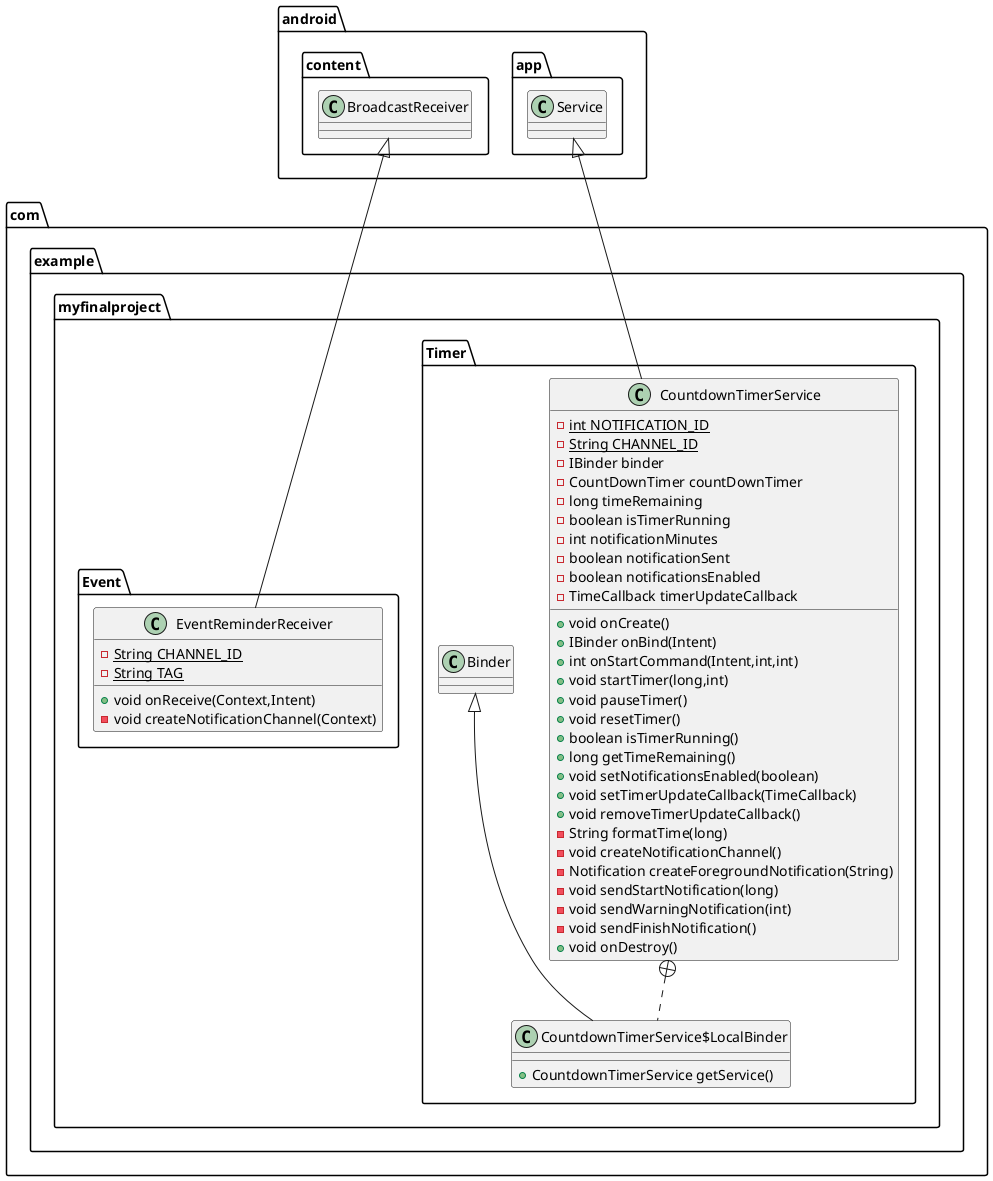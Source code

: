 @startuml
class com.example.myfinalproject.Timer.CountdownTimerService {
- {static} int NOTIFICATION_ID
- {static} String CHANNEL_ID
- IBinder binder
- CountDownTimer countDownTimer
- long timeRemaining
- boolean isTimerRunning
- int notificationMinutes
- boolean notificationSent
- boolean notificationsEnabled
- TimeCallback timerUpdateCallback
+ void onCreate()
+ IBinder onBind(Intent)
+ int onStartCommand(Intent,int,int)
+ void startTimer(long,int)
+ void pauseTimer()
+ void resetTimer()
+ boolean isTimerRunning()
+ long getTimeRemaining()
+ void setNotificationsEnabled(boolean)
+ void setTimerUpdateCallback(TimeCallback)
+ void removeTimerUpdateCallback()
- String formatTime(long)
- void createNotificationChannel()
- Notification createForegroundNotification(String)
- void sendStartNotification(long)
- void sendWarningNotification(int)
- void sendFinishNotification()
+ void onDestroy()
}


class com.example.myfinalproject.Timer.CountdownTimerService$LocalBinder {
+ CountdownTimerService getService()
}

class com.example.myfinalproject.Event.EventReminderReceiver {
- {static} String CHANNEL_ID
- {static} String TAG
+ void onReceive(Context,Intent)
- void createNotificationChannel(Context)
}




android.app.Service <|-- com.example.myfinalproject.Timer.CountdownTimerService
com.example.myfinalproject.Timer.CountdownTimerService +.. com.example.myfinalproject.Timer.CountdownTimerService$LocalBinder
com.example.myfinalproject.Timer.Binder <|-- com.example.myfinalproject.Timer.CountdownTimerService$LocalBinder
android.content.BroadcastReceiver <|-- com.example.myfinalproject.Event.EventReminderReceiver
@enduml